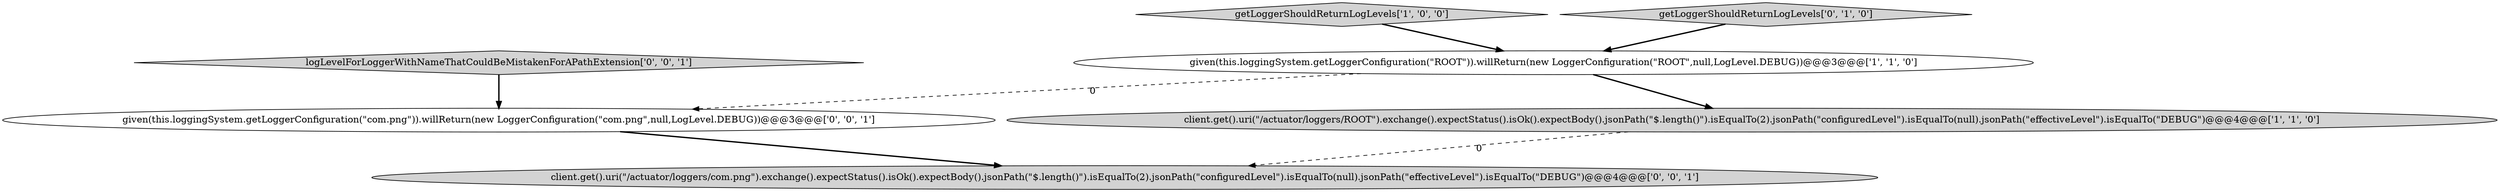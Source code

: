 digraph {
6 [style = filled, label = "logLevelForLoggerWithNameThatCouldBeMistakenForAPathExtension['0', '0', '1']", fillcolor = lightgray, shape = diamond image = "AAA0AAABBB3BBB"];
2 [style = filled, label = "getLoggerShouldReturnLogLevels['1', '0', '0']", fillcolor = lightgray, shape = diamond image = "AAA0AAABBB1BBB"];
4 [style = filled, label = "given(this.loggingSystem.getLoggerConfiguration(\"com.png\")).willReturn(new LoggerConfiguration(\"com.png\",null,LogLevel.DEBUG))@@@3@@@['0', '0', '1']", fillcolor = white, shape = ellipse image = "AAA0AAABBB3BBB"];
0 [style = filled, label = "client.get().uri(\"/actuator/loggers/ROOT\").exchange().expectStatus().isOk().expectBody().jsonPath(\"$.length()\").isEqualTo(2).jsonPath(\"configuredLevel\").isEqualTo(null).jsonPath(\"effectiveLevel\").isEqualTo(\"DEBUG\")@@@4@@@['1', '1', '0']", fillcolor = lightgray, shape = ellipse image = "AAA0AAABBB1BBB"];
5 [style = filled, label = "client.get().uri(\"/actuator/loggers/com.png\").exchange().expectStatus().isOk().expectBody().jsonPath(\"$.length()\").isEqualTo(2).jsonPath(\"configuredLevel\").isEqualTo(null).jsonPath(\"effectiveLevel\").isEqualTo(\"DEBUG\")@@@4@@@['0', '0', '1']", fillcolor = lightgray, shape = ellipse image = "AAA0AAABBB3BBB"];
1 [style = filled, label = "given(this.loggingSystem.getLoggerConfiguration(\"ROOT\")).willReturn(new LoggerConfiguration(\"ROOT\",null,LogLevel.DEBUG))@@@3@@@['1', '1', '0']", fillcolor = white, shape = ellipse image = "AAA0AAABBB1BBB"];
3 [style = filled, label = "getLoggerShouldReturnLogLevels['0', '1', '0']", fillcolor = lightgray, shape = diamond image = "AAA0AAABBB2BBB"];
1->4 [style = dashed, label="0"];
6->4 [style = bold, label=""];
1->0 [style = bold, label=""];
3->1 [style = bold, label=""];
0->5 [style = dashed, label="0"];
4->5 [style = bold, label=""];
2->1 [style = bold, label=""];
}

